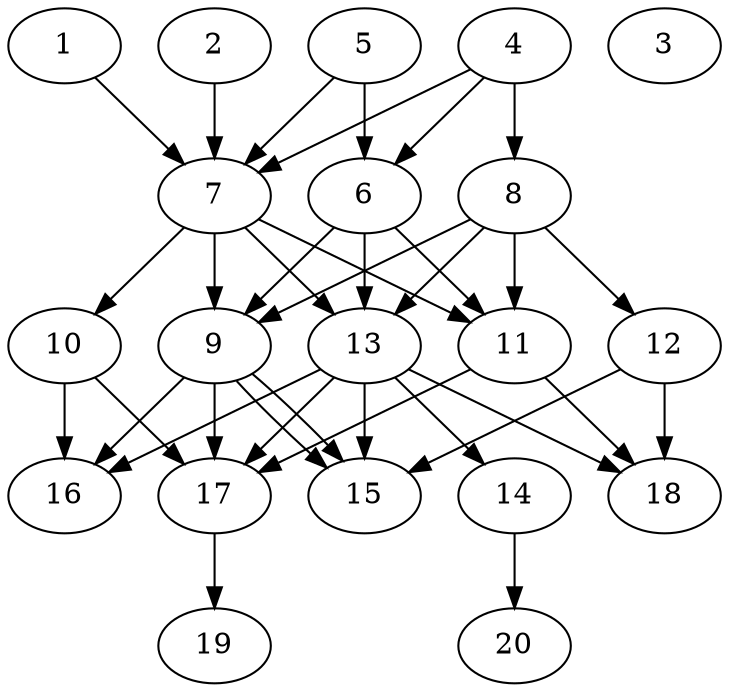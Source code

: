// DAG automatically generated by daggen at Tue Jul 23 14:31:37 2019
// ./daggen --dot -n 20 --ccr 0.5 --fat 0.5 --regular 0.5 --density 0.8 --mindata 5242880 --maxdata 52428800 
digraph G {
  1 [size="37720064", alpha="0.18", expect_size="18860032"] 
  1 -> 7 [size ="18860032"]
  2 [size="90494976", alpha="0.12", expect_size="45247488"] 
  2 -> 7 [size ="45247488"]
  3 [size="45346816", alpha="0.09", expect_size="22673408"] 
  4 [size="29444096", alpha="0.13", expect_size="14722048"] 
  4 -> 6 [size ="14722048"]
  4 -> 7 [size ="14722048"]
  4 -> 8 [size ="14722048"]
  5 [size="78518272", alpha="0.05", expect_size="39259136"] 
  5 -> 6 [size ="39259136"]
  5 -> 7 [size ="39259136"]
  6 [size="53260288", alpha="0.13", expect_size="26630144"] 
  6 -> 9 [size ="26630144"]
  6 -> 11 [size ="26630144"]
  6 -> 13 [size ="26630144"]
  7 [size="96718848", alpha="0.01", expect_size="48359424"] 
  7 -> 9 [size ="48359424"]
  7 -> 10 [size ="48359424"]
  7 -> 11 [size ="48359424"]
  7 -> 13 [size ="48359424"]
  8 [size="35674112", alpha="0.14", expect_size="17837056"] 
  8 -> 9 [size ="17837056"]
  8 -> 11 [size ="17837056"]
  8 -> 12 [size ="17837056"]
  8 -> 13 [size ="17837056"]
  9 [size="52019200", alpha="0.11", expect_size="26009600"] 
  9 -> 15 [size ="26009600"]
  9 -> 15 [size ="26009600"]
  9 -> 16 [size ="26009600"]
  9 -> 17 [size ="26009600"]
  10 [size="94003200", alpha="0.06", expect_size="47001600"] 
  10 -> 16 [size ="47001600"]
  10 -> 17 [size ="47001600"]
  11 [size="12613632", alpha="0.13", expect_size="6306816"] 
  11 -> 17 [size ="6306816"]
  11 -> 18 [size ="6306816"]
  12 [size="97384448", alpha="0.06", expect_size="48692224"] 
  12 -> 15 [size ="48692224"]
  12 -> 18 [size ="48692224"]
  13 [size="60823552", alpha="0.17", expect_size="30411776"] 
  13 -> 14 [size ="30411776"]
  13 -> 15 [size ="30411776"]
  13 -> 16 [size ="30411776"]
  13 -> 17 [size ="30411776"]
  13 -> 18 [size ="30411776"]
  14 [size="101275648", alpha="0.01", expect_size="50637824"] 
  14 -> 20 [size ="50637824"]
  15 [size="69611520", alpha="0.16", expect_size="34805760"] 
  16 [size="92356608", alpha="0.18", expect_size="46178304"] 
  17 [size="57382912", alpha="0.11", expect_size="28691456"] 
  17 -> 19 [size ="28691456"]
  18 [size="64208896", alpha="0.14", expect_size="32104448"] 
  19 [size="36302848", alpha="0.16", expect_size="18151424"] 
  20 [size="86771712", alpha="0.14", expect_size="43385856"] 
}
